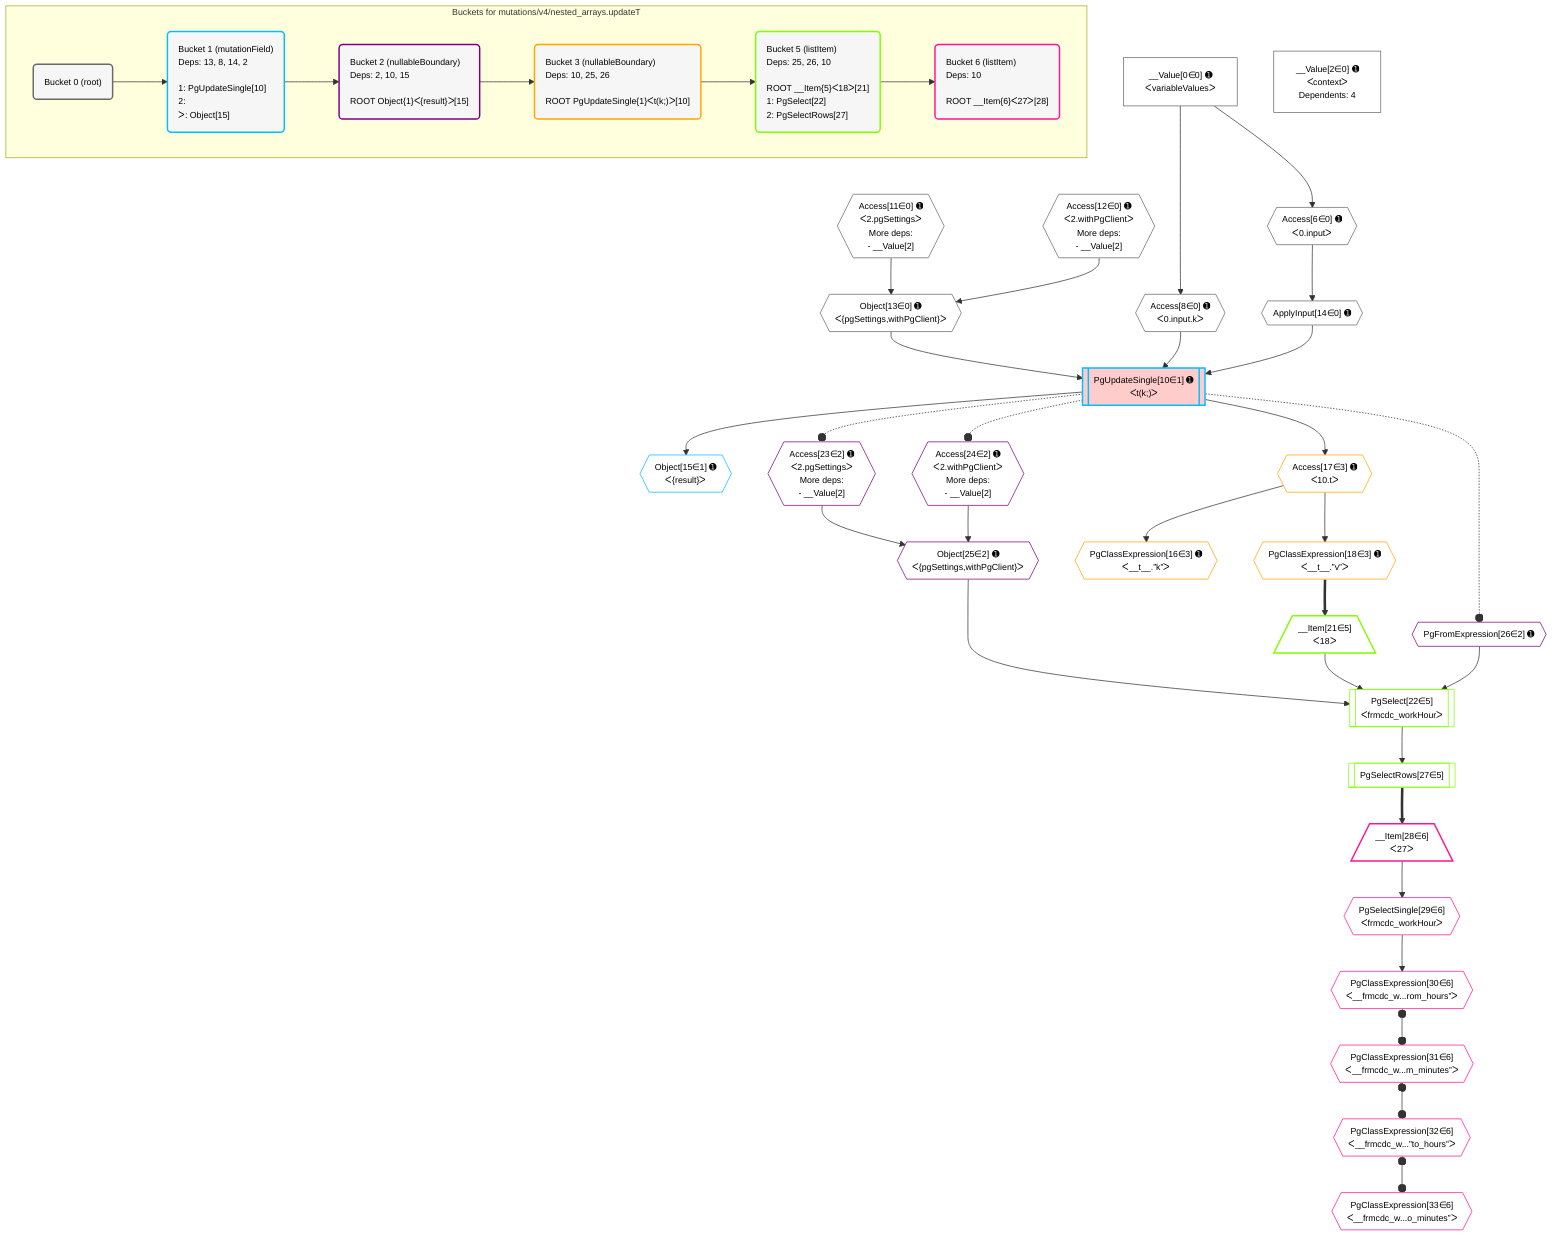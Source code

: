 %%{init: {'themeVariables': { 'fontSize': '12px'}}}%%
graph TD
    classDef path fill:#eee,stroke:#000,color:#000
    classDef plan fill:#fff,stroke-width:1px,color:#000
    classDef itemplan fill:#fff,stroke-width:2px,color:#000
    classDef unbatchedplan fill:#dff,stroke-width:1px,color:#000
    classDef sideeffectplan fill:#fcc,stroke-width:2px,color:#000
    classDef bucket fill:#f6f6f6,color:#000,stroke-width:2px,text-align:left

    subgraph "Buckets for mutations/v4/nested_arrays.updateT"
    Bucket0("Bucket 0 (root)"):::bucket
    Bucket1("Bucket 1 (mutationField)<br />Deps: 13, 8, 14, 2<br /><br />1: PgUpdateSingle[10]<br />2: <br />ᐳ: Object[15]"):::bucket
    Bucket2("Bucket 2 (nullableBoundary)<br />Deps: 2, 10, 15<br /><br />ROOT Object{1}ᐸ{result}ᐳ[15]"):::bucket
    Bucket3("Bucket 3 (nullableBoundary)<br />Deps: 10, 25, 26<br /><br />ROOT PgUpdateSingle{1}ᐸt(k;)ᐳ[10]"):::bucket
    Bucket5("Bucket 5 (listItem)<br />Deps: 25, 26, 10<br /><br />ROOT __Item{5}ᐸ18ᐳ[21]<br />1: PgSelect[22]<br />2: PgSelectRows[27]"):::bucket
    Bucket6("Bucket 6 (listItem)<br />Deps: 10<br /><br />ROOT __Item{6}ᐸ27ᐳ[28]"):::bucket
    end
    Bucket0 --> Bucket1
    Bucket1 --> Bucket2
    Bucket2 --> Bucket3
    Bucket3 --> Bucket5
    Bucket5 --> Bucket6

    %% plan dependencies
    Object13{{"Object[13∈0] ➊<br />ᐸ{pgSettings,withPgClient}ᐳ"}}:::plan
    Access11{{"Access[11∈0] ➊<br />ᐸ2.pgSettingsᐳ<br />More deps:<br />- __Value[2]"}}:::plan
    Access12{{"Access[12∈0] ➊<br />ᐸ2.withPgClientᐳ<br />More deps:<br />- __Value[2]"}}:::plan
    Access11 & Access12 --> Object13
    Access6{{"Access[6∈0] ➊<br />ᐸ0.inputᐳ"}}:::plan
    __Value0["__Value[0∈0] ➊<br />ᐸvariableValuesᐳ"]:::plan
    __Value0 --> Access6
    Access8{{"Access[8∈0] ➊<br />ᐸ0.input.kᐳ"}}:::plan
    __Value0 --> Access8
    ApplyInput14{{"ApplyInput[14∈0] ➊"}}:::plan
    Access6 --> ApplyInput14
    __Value2["__Value[2∈0] ➊<br />ᐸcontextᐳ<br />Dependents: 4"]:::plan
    PgUpdateSingle10[["PgUpdateSingle[10∈1] ➊<br />ᐸt(k;)ᐳ"]]:::sideeffectplan
    Object13 & Access8 & ApplyInput14 --> PgUpdateSingle10
    Object15{{"Object[15∈1] ➊<br />ᐸ{result}ᐳ"}}:::plan
    PgUpdateSingle10 --> Object15
    Object25{{"Object[25∈2] ➊<br />ᐸ{pgSettings,withPgClient}ᐳ"}}:::plan
    Access23{{"Access[23∈2] ➊<br />ᐸ2.pgSettingsᐳ<br />More deps:<br />- __Value[2]"}}:::plan
    Access24{{"Access[24∈2] ➊<br />ᐸ2.withPgClientᐳ<br />More deps:<br />- __Value[2]"}}:::plan
    Access23 & Access24 --> Object25
    PgFromExpression26{{"PgFromExpression[26∈2] ➊"}}:::plan
    PgClassExpression16{{"PgClassExpression[16∈3] ➊<br />ᐸ__t__.”k”ᐳ"}}:::plan
    Access17{{"Access[17∈3] ➊<br />ᐸ10.tᐳ"}}:::plan
    Access17 --> PgClassExpression16
    PgUpdateSingle10 --> Access17
    PgClassExpression18{{"PgClassExpression[18∈3] ➊<br />ᐸ__t__.”v”ᐳ"}}:::plan
    Access17 --> PgClassExpression18
    PgSelect22[["PgSelect[22∈5]<br />ᐸfrmcdc_workHourᐳ"]]:::plan
    __Item21[/"__Item[21∈5]<br />ᐸ18ᐳ"\]:::itemplan
    Object25 & __Item21 & PgFromExpression26 --> PgSelect22
    PgClassExpression18 ==> __Item21
    PgSelectRows27[["PgSelectRows[27∈5]"]]:::plan
    PgSelect22 --> PgSelectRows27
    __Item28[/"__Item[28∈6]<br />ᐸ27ᐳ"\]:::itemplan
    PgSelectRows27 ==> __Item28
    PgSelectSingle29{{"PgSelectSingle[29∈6]<br />ᐸfrmcdc_workHourᐳ"}}:::plan
    __Item28 --> PgSelectSingle29
    PgClassExpression30{{"PgClassExpression[30∈6]<br />ᐸ__frmcdc_w...rom_hours”ᐳ"}}:::plan
    PgSelectSingle29 --> PgClassExpression30
    PgClassExpression31{{"PgClassExpression[31∈6]<br />ᐸ__frmcdc_w...m_minutes”ᐳ"}}:::plan
    PgClassExpression30 o--o PgClassExpression31
    PgClassExpression32{{"PgClassExpression[32∈6]<br />ᐸ__frmcdc_w...”to_hours”ᐳ"}}:::plan
    PgClassExpression31 o--o PgClassExpression32
    PgClassExpression33{{"PgClassExpression[33∈6]<br />ᐸ__frmcdc_w...o_minutes”ᐳ"}}:::plan
    PgClassExpression32 o--o PgClassExpression33

    %% define steps
    classDef bucket0 stroke:#696969
    class Bucket0,__Value0,__Value2,Access6,Access8,Access11,Access12,Object13,ApplyInput14 bucket0
    classDef bucket1 stroke:#00bfff
    class Bucket1,PgUpdateSingle10,Object15 bucket1
    classDef bucket2 stroke:#7f007f
    class Bucket2,Access23,Access24,Object25,PgFromExpression26 bucket2
    classDef bucket3 stroke:#ffa500
    class Bucket3,PgClassExpression16,Access17,PgClassExpression18 bucket3
    classDef bucket5 stroke:#7fff00
    class Bucket5,__Item21,PgSelect22,PgSelectRows27 bucket5
    classDef bucket6 stroke:#ff1493
    class Bucket6,__Item28,PgSelectSingle29,PgClassExpression30,PgClassExpression31,PgClassExpression32,PgClassExpression33 bucket6

    %% implicit side effects
    PgUpdateSingle10 -.-o Access23
    PgUpdateSingle10 -.-o Access24
    PgUpdateSingle10 -.-o PgFromExpression26